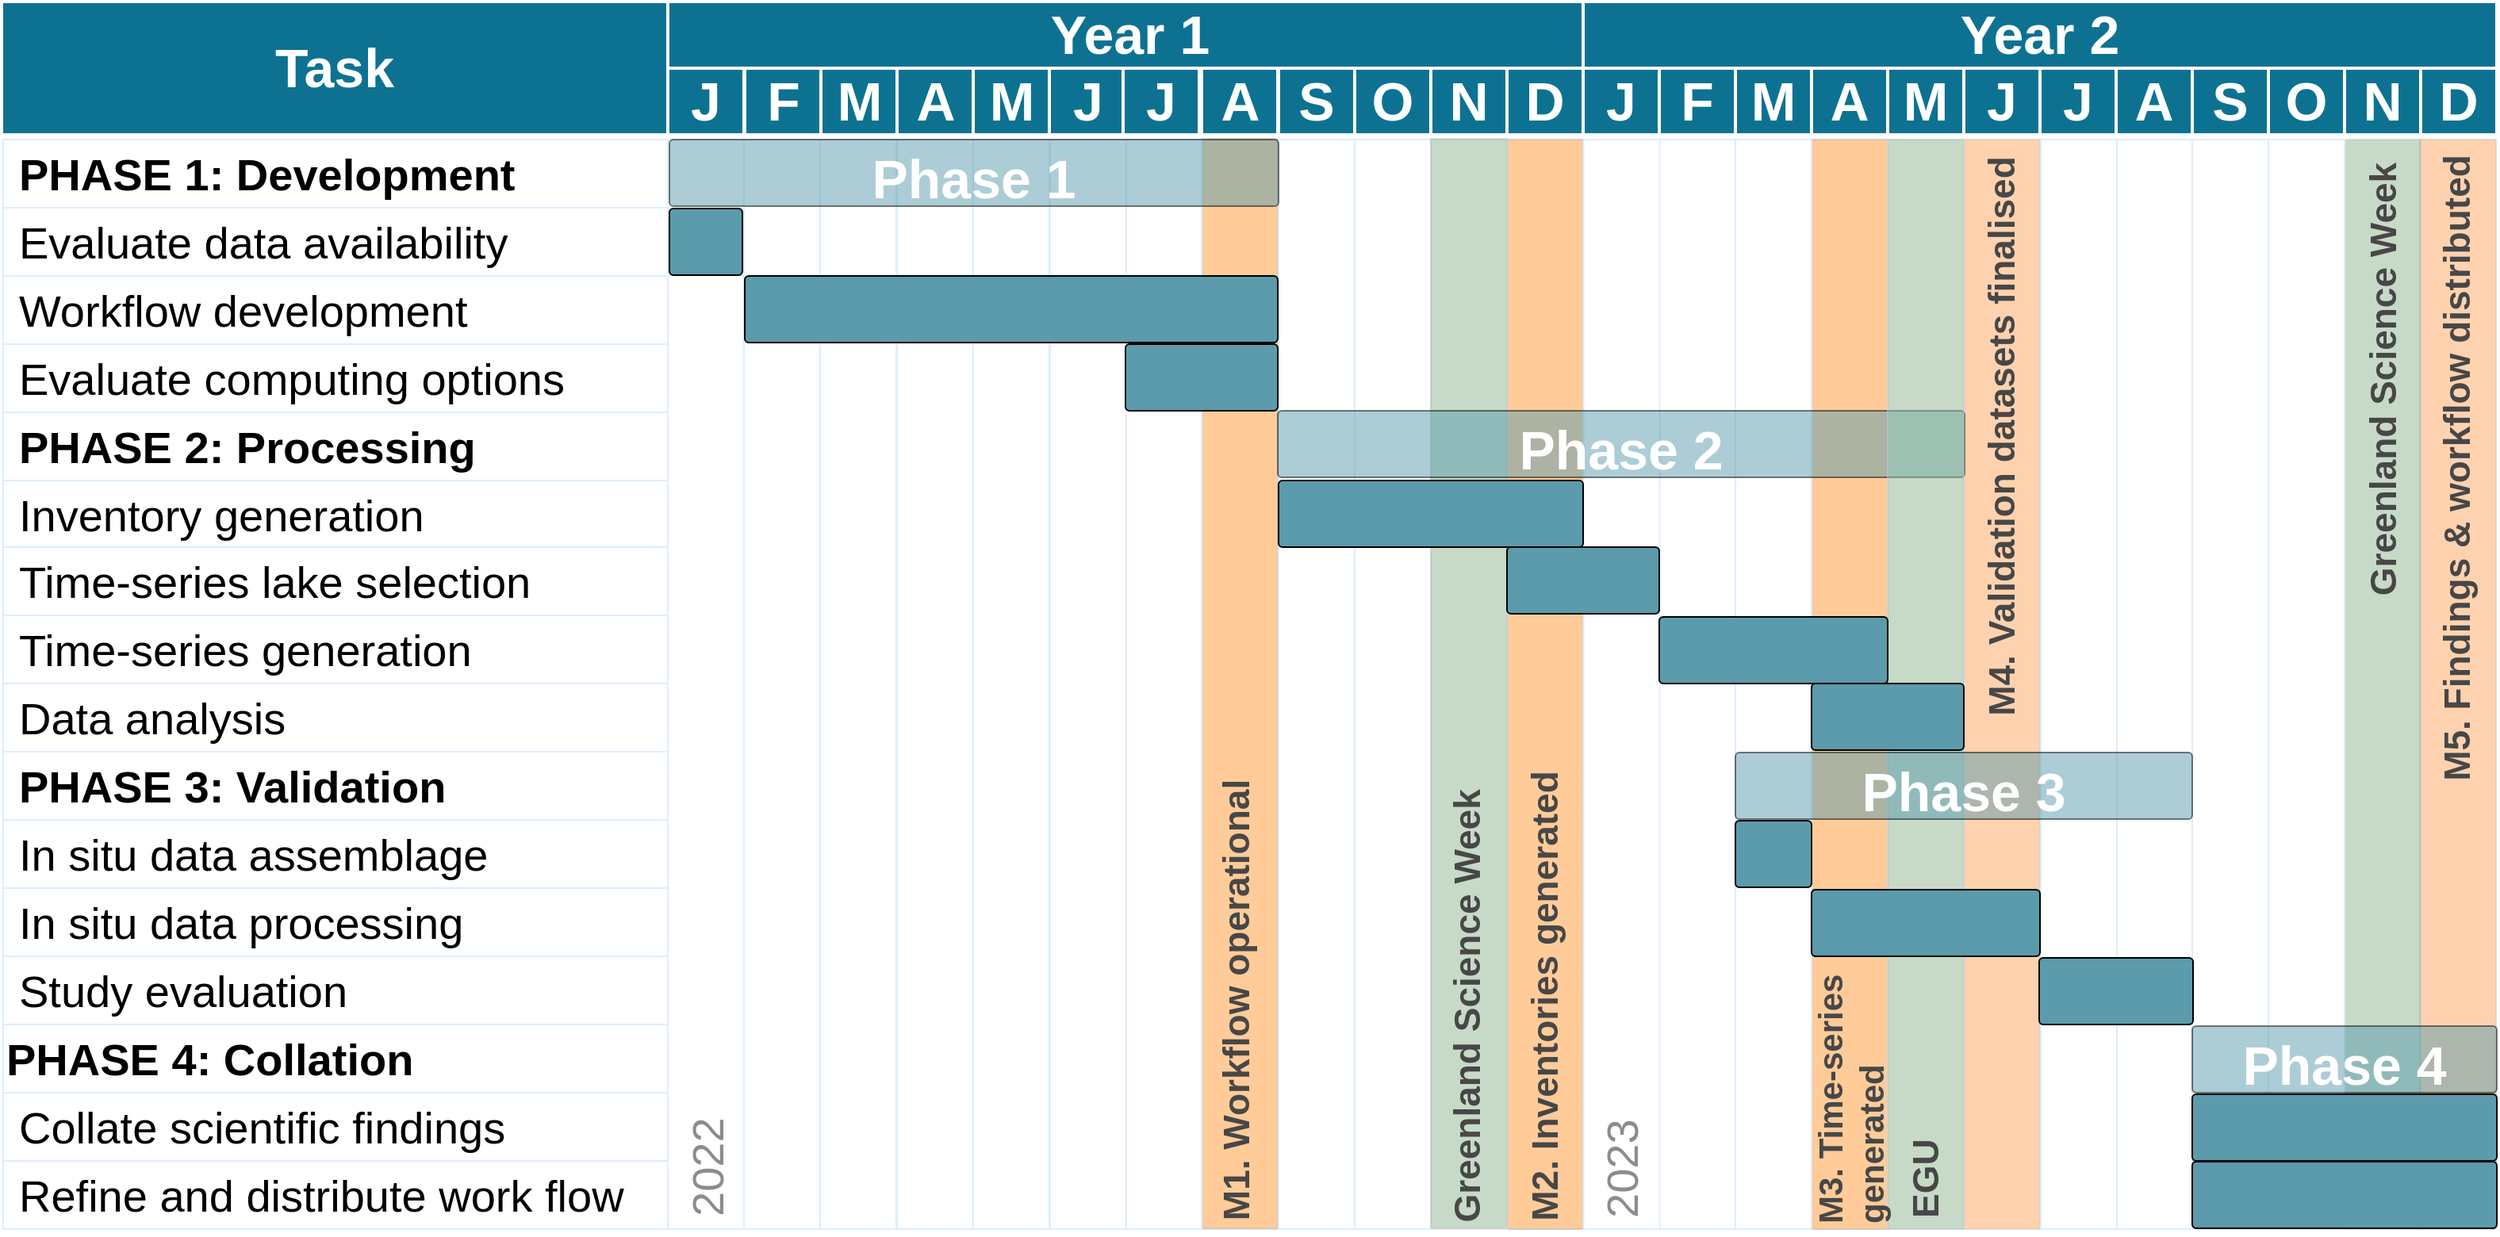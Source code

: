 <mxfile version="16.5.6" type="device"><diagram name="Page-1" id="8378b5f6-a2b2-b727-a746-972ab9d02e00"><mxGraphModel dx="1237" dy="643" grid="1" gridSize="10" guides="1" tooltips="1" connect="0" arrows="1" fold="1" page="1" pageScale="1.5" pageWidth="1169" pageHeight="827" background="#ffffff" math="0" shadow="0"><root><mxCell id="0"/><mxCell id="1" parent="0"/><mxCell id="5RoYwIT_8emyWj2siAY9-194" value="" style="strokeColor=#DEEDFF;fontSize=12;" parent="1" vertex="1"><mxGeometry x="571.5" y="207" width="48" height="687" as="geometry"/></mxCell><mxCell id="GNEajvTOq9bi7MYiRDpv-379" value="" style="strokeColor=#C4C4C4;fontSize=13;opacity=50;fillColor=#FFE5A8;" parent="1" vertex="1"><mxGeometry x="763.5" y="207" width="48" height="687" as="geometry"/></mxCell><mxCell id="_cVDmgIVHquPJ3H_KlW8-209" value="" style="strokeColor=#C4C4C4;fontSize=13;opacity=50;fillColor=#FFA561;" parent="1" vertex="1"><mxGeometry x="763.75" y="206.5" width="48" height="687" as="geometry"/></mxCell><mxCell id="GXYKy_-wj0Ub3QC3Izqn-225" value="" style="strokeColor=#DEEDFF;fontSize=12;" parent="1" vertex="1"><mxGeometry x="1340.5" y="207" width="48" height="687" as="geometry"/></mxCell><mxCell id="_cVDmgIVHquPJ3H_KlW8-205" value="" style="strokeColor=#C4C4C4;fontSize=13;opacity=50;fillColor=#FFA561;" parent="1" vertex="1"><mxGeometry x="1244" y="207" width="48" height="687" as="geometry"/></mxCell><mxCell id="_cVDmgIVHquPJ3H_KlW8-204" value="" style="strokeColor=#C4C4C4;fontSize=13;opacity=50;fillColor=#FFE5A8;" parent="1" vertex="1"><mxGeometry x="1148" y="207" width="48" height="687" as="geometry"/></mxCell><mxCell id="_cVDmgIVHquPJ3H_KlW8-203" value="" style="strokeColor=#C4C4C4;fontSize=13;opacity=50;fillColor=#FFA561;" parent="1" vertex="1"><mxGeometry x="1531.5" y="207" width="48" height="687" as="geometry"/></mxCell><mxCell id="GXYKy_-wj0Ub3QC3Izqn-219" value="" style="strokeColor=#C4C4C4;fontSize=13;opacity=50;fillColor=#FFE5A8;" parent="1" vertex="1"><mxGeometry x="956" y="207" width="48" height="687" as="geometry"/></mxCell><mxCell id="GXYKy_-wj0Ub3QC3Izqn-230" value="" style="strokeColor=#C4C4C4;fontSize=13;opacity=50;fillColor=#8DB590;" parent="1" vertex="1"><mxGeometry x="1484" y="207" width="48" height="687" as="geometry"/></mxCell><mxCell id="_cVDmgIVHquPJ3H_KlW8-211" value="" style="strokeColor=#C4C4C4;fontSize=13;opacity=50;fillColor=#FFA561;" parent="1" vertex="1"><mxGeometry x="1148" y="207" width="48" height="687" as="geometry"/></mxCell><mxCell id="_cVDmgIVHquPJ3H_KlW8-210" value="" style="strokeColor=#C4C4C4;fontSize=13;opacity=50;fillColor=#FFA561;" parent="1" vertex="1"><mxGeometry x="956.25" y="207" width="48" height="687" as="geometry"/></mxCell><mxCell id="GXYKy_-wj0Ub3QC3Izqn-242" value="" style="strokeColor=#DEEDFF;fontSize=12;" parent="1" vertex="1"><mxGeometry x="860" y="207" width="48" height="687" as="geometry"/></mxCell><mxCell id="GXYKy_-wj0Ub3QC3Izqn-220" value="" style="strokeColor=#DEEDFF;fontSize=12;" parent="1" vertex="1"><mxGeometry x="1052" y="207" width="48" height="687" as="geometry"/></mxCell><mxCell id="GXYKy_-wj0Ub3QC3Izqn-221" value="" style="strokeColor=#DEEDFF;fontSize=12;" parent="1" vertex="1"><mxGeometry x="1100" y="207" width="48" height="687" as="geometry"/></mxCell><mxCell id="GXYKy_-wj0Ub3QC3Izqn-223" value="" style="strokeColor=#DEEDFF;fontSize=12;" parent="1" vertex="1"><mxGeometry x="1196" y="207" width="48" height="687" as="geometry"/></mxCell><mxCell id="GXYKy_-wj0Ub3QC3Izqn-226" value="" style="strokeColor=#DEEDFF;fontSize=12;" parent="1" vertex="1"><mxGeometry x="1388" y="207" width="48" height="687" as="geometry"/></mxCell><mxCell id="GXYKy_-wj0Ub3QC3Izqn-227" value="" style="strokeColor=#DEEDFF;fontSize=12;" parent="1" vertex="1"><mxGeometry x="1436" y="207" width="48" height="687" as="geometry"/></mxCell><mxCell id="64" value="PHASE 1: Development" style="align=left;strokeColor=#DEEDFF;fillColor=#ffffff;fontSize=28;fontStyle=1;whiteSpace=wrap;spacingLeft=8;" parent="1" vertex="1"><mxGeometry x="8" y="207" width="419" height="43" as="geometry"/></mxCell><mxCell id="75" value="Workflow development" style="align=left;strokeColor=#DEEDFF;fontSize=28;fontStyle=0;whiteSpace=wrap;spacingLeft=8;" parent="1" vertex="1"><mxGeometry x="8" y="293" width="419" height="43" as="geometry"/></mxCell><mxCell id="80" value="Evaluate computing options" style="align=left;strokeColor=#DEEDFF;fontSize=28;fontStyle=0;whiteSpace=wrap;spacingLeft=8;" parent="1" vertex="1"><mxGeometry x="8" y="336" width="419" height="43" as="geometry"/></mxCell><mxCell id="90" value="PHASE 2: Processing" style="align=left;strokeColor=#DEEDFF;fontSize=28;fontStyle=1;whiteSpace=wrap;spacingLeft=8;" parent="1" vertex="1"><mxGeometry x="8" y="379" width="419" height="43" as="geometry"/></mxCell><mxCell id="95" value="Inventory generation" style="align=left;strokeColor=#DEEDFF;fontSize=28;fontStyle=0;whiteSpace=wrap;spacingLeft=8;" parent="1" vertex="1"><mxGeometry x="8" y="422" width="419" height="43" as="geometry"/></mxCell><mxCell id="100" value="Time-series lake selection" style="align=left;strokeColor=#DEEDFF;fontSize=28;fontStyle=0;whiteSpace=wrap;spacingLeft=8;" parent="1" vertex="1"><mxGeometry x="8" y="464" width="419" height="43" as="geometry"/></mxCell><mxCell id="105" value="PHASE 3: Validation" style="align=left;strokeColor=#DEEDFF;fillColor=#ffffff;fontSize=28;fontStyle=1;whiteSpace=wrap;spacingLeft=8;" parent="1" vertex="1"><mxGeometry x="8" y="593" width="419" height="43" as="geometry"/></mxCell><mxCell id="110" value="Time-series generation" style="align=left;strokeColor=#DEEDFF;fillColor=#ffffff;fontSize=28;fontStyle=0;whiteSpace=wrap;spacingLeft=8;" parent="1" vertex="1"><mxGeometry x="8" y="507" width="419" height="43" as="geometry"/></mxCell><mxCell id="115" value="Data analysis" style="align=left;strokeColor=#DEEDFF;fontSize=28;fontStyle=0;whiteSpace=wrap;spacingLeft=8;" parent="1" vertex="1"><mxGeometry x="8" y="550" width="419" height="43" as="geometry"/></mxCell><mxCell id="125" value="In situ data processing" style="align=left;strokeColor=#DEEDFF;fontSize=28;fontStyle=0;whiteSpace=wrap;spacingLeft=8;" parent="1" vertex="1"><mxGeometry x="8" y="679" width="419" height="43" as="geometry"/></mxCell><mxCell id="130" value="PHASE 4: Collation" style="align=left;strokeColor=#DEEDFF;fontSize=28;fontStyle=1;whiteSpace=wrap;" parent="1" vertex="1"><mxGeometry x="8" y="765" width="419" height="43" as="geometry"/></mxCell><mxCell id="135" value="Refine and distribute work flow" style="align=left;strokeColor=#DEEDFF;fillColor=#FFFFFF;fontSize=28;fontStyle=0;whiteSpace=wrap;spacingLeft=8;" parent="1" vertex="1"><mxGeometry x="8" y="851" width="419" height="43" as="geometry"/></mxCell><mxCell id="140" value="Collate scientific findings" style="align=left;strokeColor=#DEEDFF;fillColor=#ffffff;fontSize=28;fontStyle=0;whiteSpace=wrap;spacingLeft=8;" parent="1" vertex="1"><mxGeometry x="8" y="808" width="419" height="43" as="geometry"/></mxCell><mxCell id="194" value="" style="strokeColor=#DEEDFF;fontSize=12;" parent="1" vertex="1"><mxGeometry x="475" y="207" width="48" height="687" as="geometry"/></mxCell><mxCell id="2" value="Task" style="strokeColor=#FFFFFF;strokeWidth=2;fontColor=#FFFFFF;fontStyle=1;fontSize=34;verticalAlign=middle;whiteSpace=wrap;fillColor=#0D7291;" parent="1" vertex="1"><mxGeometry x="7" y="120" width="420" height="84" as="geometry"/></mxCell><mxCell id="4" value="Year 1" style="strokeColor=#FFFFFF;strokeWidth=2;fontColor=#FFFFFF;fontStyle=1;fontSize=34;whiteSpace=wrap;fillColor=#0D7291;" parent="1" vertex="1"><mxGeometry x="427" y="120" width="583" height="42" as="geometry"/></mxCell><mxCell id="2Dys2IjP-u4sy-rtMjik-370" value="J" style="strokeColor=#FFFFFF;strokeWidth=2;fontColor=#FFFFFF;fontStyle=1;fontSize=34;whiteSpace=wrap;fillColor=#0D7291;" parent="1" vertex="1"><mxGeometry x="427" y="162" width="48" height="42" as="geometry"/></mxCell><mxCell id="bz6zpef0uDMJczt5oI5v-361" value="Evaluate data availability" style="align=left;strokeColor=#DEEDFF;fontSize=28;fontStyle=0;whiteSpace=wrap;spacingLeft=8;" parent="1" vertex="1"><mxGeometry x="8" y="250" width="419" height="43" as="geometry"/></mxCell><mxCell id="GNEajvTOq9bi7MYiRDpv-356" value="" style="strokeColor=#DEEDFF;fontSize=12;" parent="1" vertex="1"><mxGeometry x="715.5" y="207" width="48" height="687" as="geometry"/></mxCell><mxCell id="GNEajvTOq9bi7MYiRDpv-358" value="" style="strokeColor=#DEEDFF;fontSize=12;" parent="1" vertex="1"><mxGeometry x="619.5" y="207" width="48" height="687" as="geometry"/></mxCell><mxCell id="GNEajvTOq9bi7MYiRDpv-359" value="" style="strokeColor=#DEEDFF;fontSize=12;" parent="1" vertex="1"><mxGeometry x="523" y="207" width="48" height="687" as="geometry"/></mxCell><mxCell id="GNEajvTOq9bi7MYiRDpv-360" value="" style="strokeColor=#DEEDFF;fontSize=12;" parent="1" vertex="1"><mxGeometry x="668" y="207" width="48" height="687" as="geometry"/></mxCell><mxCell id="GNEajvTOq9bi7MYiRDpv-362" value="" style="strokeColor=#DEEDFF;fontSize=12;" parent="1" vertex="1"><mxGeometry x="427" y="207" width="48" height="687" as="geometry"/></mxCell><mxCell id="GNEajvTOq9bi7MYiRDpv-364" value="" style="strokeColor=#DEEDFF;fontSize=12;" parent="1" vertex="1"><mxGeometry x="908" y="207" width="48" height="687" as="geometry"/></mxCell><mxCell id="GNEajvTOq9bi7MYiRDpv-365" value="" style="strokeColor=#DEEDFF;fontSize=12;" parent="1" vertex="1"><mxGeometry x="812" y="207" width="48" height="687" as="geometry"/></mxCell><mxCell id="GNEajvTOq9bi7MYiRDpv-384" value="M2. Inventories generated" style="text;html=1;strokeColor=none;fillColor=none;align=center;verticalAlign=middle;whiteSpace=wrap;rounded=0;glass=0;comic=0;fontSize=23;horizontal=0;fontStyle=1;fontColor=#474747;" parent="1" vertex="1"><mxGeometry x="960" y="600" width="40" height="294" as="geometry"/></mxCell><mxCell id="GNEajvTOq9bi7MYiRDpv-386" value="Greenland Science Week" style="text;html=1;strokeColor=none;fillColor=none;align=center;verticalAlign=middle;whiteSpace=wrap;rounded=0;glass=0;comic=0;fontSize=23;horizontal=0;fontStyle=1;fontColor=#474747;" parent="1" vertex="1"><mxGeometry x="1488" y="207" width="40" height="303" as="geometry"/></mxCell><mxCell id="GNEajvTOq9bi7MYiRDpv-389" value="Phase 1" style="shape=mxgraph.flowchart.process;strokeColor=#000000;strokeWidth=1;fontSize=34;fontColor=#ffffff;fontStyle=1;opacity=50;fillColor=#5B9BAB;" parent="1" vertex="1"><mxGeometry x="428" y="207" width="384" height="42" as="geometry"/></mxCell><mxCell id="GNEajvTOq9bi7MYiRDpv-390" value="" style="shape=mxgraph.flowchart.process;strokeColor=#000000;strokeWidth=1;gradientColor=none;fillColor=#5B9BAB;" parent="1" vertex="1"><mxGeometry x="428" y="250.5" width="46" height="42" as="geometry"/></mxCell><mxCell id="GNEajvTOq9bi7MYiRDpv-391" value="" style="shape=mxgraph.flowchart.process;strokeColor=#000000;strokeWidth=1;gradientColor=none;fillColor=#5B9BAB;" parent="1" vertex="1"><mxGeometry x="475.5" y="293" width="336" height="42" as="geometry"/></mxCell><mxCell id="GNEajvTOq9bi7MYiRDpv-392" value="" style="shape=mxgraph.flowchart.process;strokeColor=#000000;strokeWidth=1;gradientColor=none;fillColor=#5B9BAB;" parent="1" vertex="1"><mxGeometry x="715.5" y="336" width="96" height="42" as="geometry"/></mxCell><mxCell id="GNEajvTOq9bi7MYiRDpv-399" value="" style="shape=mxgraph.flowchart.process;strokeColor=#000000;strokeWidth=1;gradientColor=none;fillColor=#5B9BAB;" parent="1" vertex="1"><mxGeometry x="1100" y="636.5" width="48" height="42" as="geometry"/></mxCell><mxCell id="GNEajvTOq9bi7MYiRDpv-405" value="" style="shape=mxgraph.flowchart.process;strokeColor=#000000;strokeWidth=1;gradientColor=none;fillColor=#5B9BAB;" parent="1" vertex="1"><mxGeometry x="1388" y="809" width="192" height="42" as="geometry"/></mxCell><mxCell id="GNEajvTOq9bi7MYiRDpv-406" value="" style="shape=mxgraph.flowchart.process;strokeColor=#000000;strokeWidth=1;gradientColor=none;fillColor=#5B9BAB;" parent="1" vertex="1"><mxGeometry x="1388" y="851.5" width="192" height="42" as="geometry"/></mxCell><mxCell id="GXYKy_-wj0Ub3QC3Izqn-195" value="F" style="strokeColor=#FFFFFF;strokeWidth=2;fontColor=#FFFFFF;fontStyle=1;fontSize=34;whiteSpace=wrap;fillColor=#0D7291;" parent="1" vertex="1"><mxGeometry x="475.5" y="162" width="48" height="42" as="geometry"/></mxCell><mxCell id="GXYKy_-wj0Ub3QC3Izqn-196" value="M" style="strokeColor=#FFFFFF;strokeWidth=2;fontColor=#FFFFFF;fontStyle=1;fontSize=34;whiteSpace=wrap;fillColor=#0D7291;" parent="1" vertex="1"><mxGeometry x="523.5" y="162" width="48" height="42" as="geometry"/></mxCell><mxCell id="GXYKy_-wj0Ub3QC3Izqn-197" value="A" style="strokeColor=#FFFFFF;strokeWidth=2;fontColor=#FFFFFF;fontStyle=1;fontSize=34;whiteSpace=wrap;fillColor=#0D7291;" parent="1" vertex="1"><mxGeometry x="571.5" y="162" width="48" height="42" as="geometry"/></mxCell><mxCell id="GXYKy_-wj0Ub3QC3Izqn-198" value="M" style="strokeColor=#FFFFFF;strokeWidth=2;fontColor=#FFFFFF;fontStyle=1;fontSize=34;whiteSpace=wrap;fillColor=#0D7291;" parent="1" vertex="1"><mxGeometry x="619.5" y="162" width="48" height="42" as="geometry"/></mxCell><mxCell id="GXYKy_-wj0Ub3QC3Izqn-199" value="J" style="strokeColor=#FFFFFF;strokeWidth=2;fontColor=#FFFFFF;fontStyle=1;fontSize=34;whiteSpace=wrap;fillColor=#0D7291;" parent="1" vertex="1"><mxGeometry x="667.5" y="162" width="48" height="42" as="geometry"/></mxCell><mxCell id="GXYKy_-wj0Ub3QC3Izqn-200" value="J" style="strokeColor=#FFFFFF;strokeWidth=2;fontColor=#FFFFFF;fontStyle=1;fontSize=34;whiteSpace=wrap;fillColor=#0D7291;" parent="1" vertex="1"><mxGeometry x="714" y="162" width="48" height="42" as="geometry"/></mxCell><mxCell id="GXYKy_-wj0Ub3QC3Izqn-201" value="A" style="strokeColor=#FFFFFF;strokeWidth=2;fontColor=#FFFFFF;fontStyle=1;fontSize=34;whiteSpace=wrap;fillColor=#0D7291;" parent="1" vertex="1"><mxGeometry x="763.5" y="162" width="48" height="42" as="geometry"/></mxCell><mxCell id="GXYKy_-wj0Ub3QC3Izqn-202" value="S" style="strokeColor=#FFFFFF;strokeWidth=2;fontColor=#FFFFFF;fontStyle=1;fontSize=34;whiteSpace=wrap;fillColor=#0D7291;" parent="1" vertex="1"><mxGeometry x="812" y="162" width="48" height="42" as="geometry"/></mxCell><mxCell id="GXYKy_-wj0Ub3QC3Izqn-203" value="O" style="strokeColor=#FFFFFF;strokeWidth=2;fontColor=#FFFFFF;fontStyle=1;fontSize=34;whiteSpace=wrap;fillColor=#0D7291;" parent="1" vertex="1"><mxGeometry x="860" y="162" width="48" height="42" as="geometry"/></mxCell><mxCell id="GXYKy_-wj0Ub3QC3Izqn-204" value="N" style="strokeColor=#FFFFFF;strokeWidth=2;fontColor=#FFFFFF;fontStyle=1;fontSize=34;whiteSpace=wrap;fillColor=#0D7291;" parent="1" vertex="1"><mxGeometry x="908" y="162" width="48" height="42" as="geometry"/></mxCell><mxCell id="GXYKy_-wj0Ub3QC3Izqn-205" value="D" style="strokeColor=#FFFFFF;strokeWidth=2;fontColor=#FFFFFF;fontStyle=1;fontSize=34;whiteSpace=wrap;fillColor=#0D7291;" parent="1" vertex="1"><mxGeometry x="956" y="162" width="48" height="42" as="geometry"/></mxCell><mxCell id="GXYKy_-wj0Ub3QC3Izqn-206" value="Year 2" style="strokeColor=#FFFFFF;strokeWidth=2;fontColor=#FFFFFF;fontStyle=1;fontSize=34;whiteSpace=wrap;fillColor=#0D7291;" parent="1" vertex="1"><mxGeometry x="1004" y="120" width="576" height="42" as="geometry"/></mxCell><mxCell id="GXYKy_-wj0Ub3QC3Izqn-207" value="J" style="strokeColor=#FFFFFF;strokeWidth=2;fontColor=#FFFFFF;fontStyle=1;fontSize=34;whiteSpace=wrap;fillColor=#0D7291;" parent="1" vertex="1"><mxGeometry x="1004" y="162" width="48" height="42" as="geometry"/></mxCell><mxCell id="GXYKy_-wj0Ub3QC3Izqn-208" value="F" style="strokeColor=#FFFFFF;strokeWidth=2;fontColor=#FFFFFF;fontStyle=1;fontSize=34;whiteSpace=wrap;fillColor=#0D7291;" parent="1" vertex="1"><mxGeometry x="1052" y="162" width="48" height="42" as="geometry"/></mxCell><mxCell id="GXYKy_-wj0Ub3QC3Izqn-209" value="M" style="strokeColor=#FFFFFF;strokeWidth=2;fontColor=#FFFFFF;fontStyle=1;fontSize=34;whiteSpace=wrap;fillColor=#0D7291;" parent="1" vertex="1"><mxGeometry x="1100" y="162" width="48" height="42" as="geometry"/></mxCell><mxCell id="GXYKy_-wj0Ub3QC3Izqn-210" value="A" style="strokeColor=#FFFFFF;strokeWidth=2;fontColor=#FFFFFF;fontStyle=1;fontSize=34;whiteSpace=wrap;fillColor=#0D7291;" parent="1" vertex="1"><mxGeometry x="1148" y="162" width="48" height="42" as="geometry"/></mxCell><mxCell id="GXYKy_-wj0Ub3QC3Izqn-211" value="M" style="strokeColor=#FFFFFF;strokeWidth=2;fontColor=#FFFFFF;fontStyle=1;fontSize=34;whiteSpace=wrap;fillColor=#0D7291;" parent="1" vertex="1"><mxGeometry x="1196" y="162" width="48" height="42" as="geometry"/></mxCell><mxCell id="GXYKy_-wj0Ub3QC3Izqn-212" value="J" style="strokeColor=#FFFFFF;strokeWidth=2;fontColor=#FFFFFF;fontStyle=1;fontSize=34;whiteSpace=wrap;fillColor=#0D7291;" parent="1" vertex="1"><mxGeometry x="1244" y="162" width="48" height="42" as="geometry"/></mxCell><mxCell id="GXYKy_-wj0Ub3QC3Izqn-213" value="J" style="strokeColor=#FFFFFF;strokeWidth=2;fontColor=#FFFFFF;fontStyle=1;fontSize=34;whiteSpace=wrap;fillColor=#0D7291;" parent="1" vertex="1"><mxGeometry x="1292" y="162" width="48" height="42" as="geometry"/></mxCell><mxCell id="GXYKy_-wj0Ub3QC3Izqn-214" value="A" style="strokeColor=#FFFFFF;strokeWidth=2;fontColor=#FFFFFF;fontStyle=1;fontSize=34;whiteSpace=wrap;fillColor=#0D7291;" parent="1" vertex="1"><mxGeometry x="1340" y="162" width="48" height="42" as="geometry"/></mxCell><mxCell id="GXYKy_-wj0Ub3QC3Izqn-215" value="S" style="strokeColor=#FFFFFF;strokeWidth=2;fontColor=#FFFFFF;fontStyle=1;fontSize=34;whiteSpace=wrap;fillColor=#0D7291;" parent="1" vertex="1"><mxGeometry x="1388" y="162" width="48" height="42" as="geometry"/></mxCell><mxCell id="GXYKy_-wj0Ub3QC3Izqn-216" value="O" style="strokeColor=#FFFFFF;strokeWidth=2;fontColor=#FFFFFF;fontStyle=1;fontSize=34;whiteSpace=wrap;fillColor=#0D7291;" parent="1" vertex="1"><mxGeometry x="1436" y="162" width="48" height="42" as="geometry"/></mxCell><mxCell id="GXYKy_-wj0Ub3QC3Izqn-217" value="N" style="strokeColor=#FFFFFF;strokeWidth=2;fontColor=#FFFFFF;fontStyle=1;fontSize=34;whiteSpace=wrap;fillColor=#0D7291;" parent="1" vertex="1"><mxGeometry x="1484" y="162" width="48" height="42" as="geometry"/></mxCell><mxCell id="GXYKy_-wj0Ub3QC3Izqn-218" value="D" style="strokeColor=#FFFFFF;strokeWidth=2;fontColor=#FFFFFF;fontStyle=1;fontSize=34;whiteSpace=wrap;fillColor=#0D7291;" parent="1" vertex="1"><mxGeometry x="1532" y="162" width="48" height="42" as="geometry"/></mxCell><mxCell id="92RR7K1uyBMcech_KwTk-197" value="" style="strokeColor=#DEEDFF;fontSize=12;" vertex="1" parent="1"><mxGeometry x="1004.25" y="207" width="48" height="687" as="geometry"/></mxCell><mxCell id="GXYKy_-wj0Ub3QC3Izqn-231" value="In situ data assemblage" style="align=left;strokeColor=#DEEDFF;fontSize=28;fontStyle=0;whiteSpace=wrap;spacingLeft=8;" parent="1" vertex="1"><mxGeometry x="8" y="636" width="419" height="43" as="geometry"/></mxCell><mxCell id="GXYKy_-wj0Ub3QC3Izqn-232" value="Study evaluation" style="align=left;strokeColor=#DEEDFF;fontSize=28;fontStyle=0;whiteSpace=wrap;spacingLeft=8;" parent="1" vertex="1"><mxGeometry x="8" y="722" width="419" height="43" as="geometry"/></mxCell><mxCell id="GXYKy_-wj0Ub3QC3Izqn-238" value="M1. Workflow operational" style="text;html=1;strokeColor=none;fillColor=none;align=center;verticalAlign=middle;whiteSpace=wrap;rounded=0;glass=0;comic=0;fontSize=23;horizontal=0;fontStyle=1;fontColor=#474747;" parent="1" vertex="1"><mxGeometry x="765.5" y="608" width="40" height="284" as="geometry"/></mxCell><mxCell id="_cVDmgIVHquPJ3H_KlW8-200" value="M4. Validation datasets finalised" style="text;html=1;strokeColor=none;fillColor=none;align=center;verticalAlign=middle;whiteSpace=wrap;rounded=0;glass=0;comic=0;fontSize=23;horizontal=0;fontStyle=1;fontColor=#474747;" parent="1" vertex="1"><mxGeometry x="1248" y="208" width="40" height="372" as="geometry"/></mxCell><mxCell id="_cVDmgIVHquPJ3H_KlW8-201" value="M5. Findings &amp;amp; workflow distributed" style="text;html=1;strokeColor=none;fillColor=none;align=center;verticalAlign=middle;whiteSpace=wrap;rounded=0;glass=0;comic=0;fontSize=23;horizontal=0;fontStyle=1;fontColor=#474747;" parent="1" vertex="1"><mxGeometry x="1535" y="208" width="40" height="412" as="geometry"/></mxCell><mxCell id="92RR7K1uyBMcech_KwTk-195" value="2022" style="text;html=1;strokeColor=none;fillColor=none;align=left;verticalAlign=middle;whiteSpace=wrap;rounded=0;glass=0;comic=0;fontSize=28;horizontal=0;fontStyle=0;fontColor=#8C8C8C;" vertex="1" parent="1"><mxGeometry x="428" y="211.5" width="48" height="676.5" as="geometry"/></mxCell><mxCell id="92RR7K1uyBMcech_KwTk-196" value="2023" style="text;html=1;strokeColor=none;fillColor=none;align=left;verticalAlign=middle;whiteSpace=wrap;rounded=0;glass=0;comic=0;fontSize=28;horizontal=0;fontStyle=0;fontColor=#8C8C8C;" vertex="1" parent="1"><mxGeometry x="1004.25" y="790" width="48" height="98.75" as="geometry"/></mxCell><mxCell id="_cVDmgIVHquPJ3H_KlW8-207" value="" style="strokeColor=#C4C4C4;fontSize=13;opacity=50;fillColor=#8DB590;" parent="1" vertex="1"><mxGeometry x="908" y="206.5" width="48" height="687" as="geometry"/></mxCell><mxCell id="92RR7K1uyBMcech_KwTk-198" value="" style="strokeColor=#DEEDFF;fontSize=12;" vertex="1" parent="1"><mxGeometry x="1292.5" y="207" width="48" height="687" as="geometry"/></mxCell><mxCell id="GNEajvTOq9bi7MYiRDpv-393" value="Phase 2" style="shape=mxgraph.flowchart.process;strokeColor=#000000;strokeWidth=1;fontSize=34;fontColor=#ffffff;fontStyle=1;opacity=50;fillColor=#5B9BAB;" parent="1" vertex="1"><mxGeometry x="811.5" y="378" width="433" height="42" as="geometry"/></mxCell><mxCell id="92RR7K1uyBMcech_KwTk-199" value="" style="strokeColor=#C4C4C4;fontSize=13;opacity=50;fillColor=#8DB590;" vertex="1" parent="1"><mxGeometry x="1196" y="207" width="48" height="687" as="geometry"/></mxCell><mxCell id="GNEajvTOq9bi7MYiRDpv-385" value="Greenland Science Week&amp;nbsp;" style="text;html=1;strokeColor=none;fillColor=none;align=center;verticalAlign=middle;whiteSpace=wrap;rounded=0;glass=0;comic=0;fontSize=23;horizontal=0;fontStyle=1;fontColor=#474747;" parent="1" vertex="1"><mxGeometry x="911" y="602" width="40" height="296" as="geometry"/></mxCell><mxCell id="92RR7K1uyBMcech_KwTk-200" value="EGU" style="text;html=1;strokeColor=none;fillColor=none;align=left;verticalAlign=middle;whiteSpace=wrap;rounded=0;glass=0;comic=0;fontSize=23;horizontal=0;fontStyle=1;fontColor=#474747;" vertex="1" parent="1"><mxGeometry x="1200" y="593" width="40" height="296" as="geometry"/></mxCell><mxCell id="_cVDmgIVHquPJ3H_KlW8-199" value="M3. Time-series generated" style="text;html=1;strokeColor=none;fillColor=none;align=left;verticalAlign=middle;whiteSpace=wrap;rounded=0;glass=0;comic=0;fontSize=21;horizontal=0;fontStyle=1;fontColor=#474747;" parent="1" vertex="1"><mxGeometry x="1152" y="696.5" width="40" height="196" as="geometry"/></mxCell><mxCell id="GNEajvTOq9bi7MYiRDpv-397" value="Phase 3" style="shape=mxgraph.flowchart.process;strokeColor=#000000;strokeWidth=1;fontSize=34;fontColor=#ffffff;fontStyle=1;opacity=50;fillColor=#5B9BAB;" parent="1" vertex="1"><mxGeometry x="1100" y="593.5" width="288" height="42" as="geometry"/></mxCell><mxCell id="GXYKy_-wj0Ub3QC3Izqn-239" value="" style="shape=mxgraph.flowchart.process;strokeColor=#000000;strokeWidth=1;gradientColor=none;fillColor=#5B9BAB;" parent="1" vertex="1"><mxGeometry x="1148" y="680" width="144" height="42" as="geometry"/></mxCell><mxCell id="GNEajvTOq9bi7MYiRDpv-400" value="" style="shape=mxgraph.flowchart.process;strokeColor=#000000;strokeWidth=1;gradientColor=none;fillColor=#5B9BAB;" parent="1" vertex="1"><mxGeometry x="1291.5" y="723" width="97" height="42" as="geometry"/></mxCell><mxCell id="_cVDmgIVHquPJ3H_KlW8-198" value="" style="shape=mxgraph.flowchart.process;strokeColor=#000000;strokeWidth=1;gradientColor=none;fillColor=#5B9BAB;" parent="1" vertex="1"><mxGeometry x="1148" y="550" width="96" height="42" as="geometry"/></mxCell><mxCell id="GNEajvTOq9bi7MYiRDpv-398" value="" style="shape=mxgraph.flowchart.process;strokeColor=#000000;strokeWidth=1;gradientColor=none;fillColor=#5B9BAB;" parent="1" vertex="1"><mxGeometry x="1052" y="508" width="144" height="42" as="geometry"/></mxCell><mxCell id="GNEajvTOq9bi7MYiRDpv-396" value="" style="shape=mxgraph.flowchart.process;strokeColor=#000000;strokeWidth=1;gradientColor=none;fillColor=#5B9BAB;" parent="1" vertex="1"><mxGeometry x="956" y="464" width="96" height="42" as="geometry"/></mxCell><mxCell id="GNEajvTOq9bi7MYiRDpv-395" value="" style="shape=mxgraph.flowchart.process;strokeColor=#000000;strokeWidth=1;gradientColor=none;fillColor=#5B9BAB;" parent="1" vertex="1"><mxGeometry x="812" y="422" width="192" height="42" as="geometry"/></mxCell><mxCell id="GNEajvTOq9bi7MYiRDpv-401" value="Phase 4" style="shape=mxgraph.flowchart.process;strokeColor=#000000;strokeWidth=1;fontSize=34;fontColor=#ffffff;fontStyle=1;opacity=50;fillColor=#5B9BAB;" parent="1" vertex="1"><mxGeometry x="1388" y="766" width="192" height="42" as="geometry"/></mxCell></root></mxGraphModel></diagram></mxfile>
